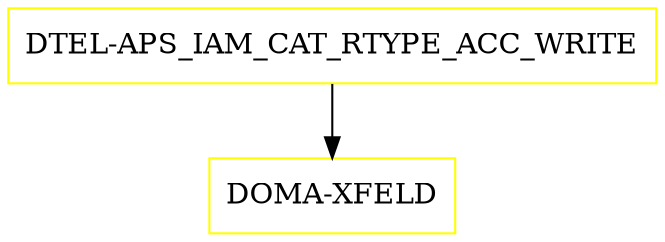 digraph G {
  "DTEL-APS_IAM_CAT_RTYPE_ACC_WRITE" [shape=box,color=yellow];
  "DOMA-XFELD" [shape=box,color=yellow,URL="./DOMA_XFELD.html"];
  "DTEL-APS_IAM_CAT_RTYPE_ACC_WRITE" -> "DOMA-XFELD";
}
